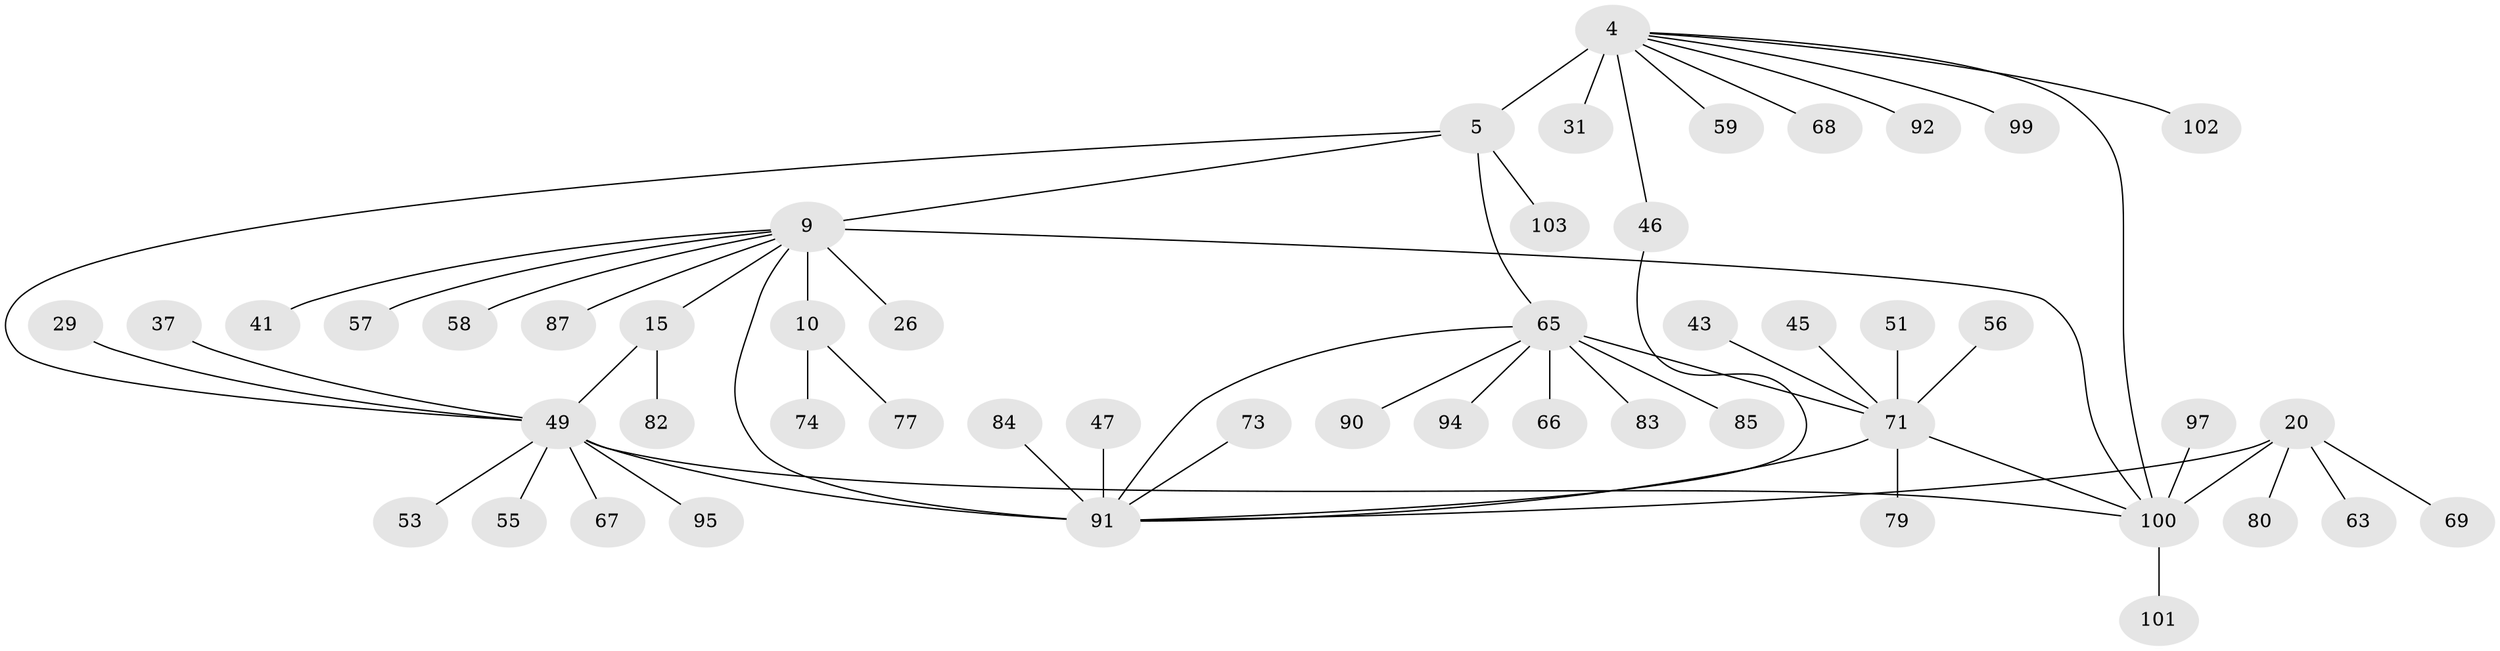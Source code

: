 // original degree distribution, {6: 0.05825242718446602, 7: 0.038834951456310676, 8: 0.038834951456310676, 5: 0.038834951456310676, 9: 0.02912621359223301, 4: 0.02912621359223301, 10: 0.009708737864077669, 19: 0.009708737864077669, 13: 0.009708737864077669, 1: 0.5825242718446602, 3: 0.02912621359223301, 2: 0.1262135922330097}
// Generated by graph-tools (version 1.1) at 2025/54/03/09/25 04:54:19]
// undirected, 51 vertices, 59 edges
graph export_dot {
graph [start="1"]
  node [color=gray90,style=filled];
  4 [super="+3"];
  5 [super="+2"];
  9 [super="+6+7"];
  10 [super="+8"];
  15 [super="+12"];
  20 [super="+18"];
  26;
  29;
  31;
  37;
  41;
  43;
  45;
  46 [super="+38"];
  47;
  49 [super="+34+14"];
  51;
  53;
  55;
  56;
  57;
  58;
  59 [super="+44"];
  63 [super="+40"];
  65 [super="+25+33+60"];
  66;
  67;
  68;
  69;
  71 [super="+23"];
  73;
  74;
  77;
  79;
  80 [super="+42"];
  82;
  83 [super="+54"];
  84;
  85;
  87;
  90;
  91 [super="+78+70"];
  92;
  94;
  95;
  97;
  99 [super="+52"];
  100 [super="+98+19+62"];
  101 [super="+35+86"];
  102 [super="+93"];
  103;
  4 -- 5 [weight=6];
  4 -- 68;
  4 -- 92;
  4 -- 99;
  4 -- 100;
  4 -- 102;
  4 -- 59;
  4 -- 46;
  4 -- 31;
  5 -- 103;
  5 -- 9;
  5 -- 49;
  5 -- 65;
  9 -- 10 [weight=6];
  9 -- 26;
  9 -- 87;
  9 -- 57;
  9 -- 58;
  9 -- 15;
  9 -- 41;
  9 -- 100 [weight=3];
  9 -- 91 [weight=3];
  10 -- 74;
  10 -- 77;
  15 -- 82;
  15 -- 49 [weight=6];
  20 -- 69;
  20 -- 63;
  20 -- 80;
  20 -- 100 [weight=6];
  20 -- 91;
  29 -- 49;
  37 -- 49;
  43 -- 71;
  45 -- 71;
  46 -- 91;
  47 -- 91;
  49 -- 100;
  49 -- 55;
  49 -- 91 [weight=3];
  49 -- 67;
  49 -- 53;
  49 -- 95;
  51 -- 71;
  56 -- 71;
  65 -- 66;
  65 -- 83;
  65 -- 85;
  65 -- 90;
  65 -- 91 [weight=2];
  65 -- 94;
  65 -- 71 [weight=4];
  71 -- 100;
  71 -- 79;
  71 -- 91 [weight=2];
  73 -- 91;
  84 -- 91;
  97 -- 100;
  100 -- 101;
}
